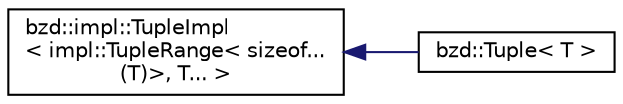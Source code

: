 digraph "Graphical Class Hierarchy"
{
  edge [fontname="Helvetica",fontsize="10",labelfontname="Helvetica",labelfontsize="10"];
  node [fontname="Helvetica",fontsize="10",shape=record];
  rankdir="LR";
  Node0 [label="bzd::impl::TupleImpl\l\< impl::TupleRange\< sizeof...\l(T)\>, T... \>",height=0.2,width=0.4,color="black", fillcolor="white", style="filled",URL="$classbzd_1_1impl_1_1TupleImpl.html"];
  Node0 -> Node1 [dir="back",color="midnightblue",fontsize="10",style="solid",fontname="Helvetica"];
  Node1 [label="bzd::Tuple\< T \>",height=0.2,width=0.4,color="black", fillcolor="white", style="filled",URL="$structbzd_1_1Tuple.html"];
}
